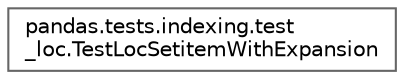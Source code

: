 digraph "Graphical Class Hierarchy"
{
 // LATEX_PDF_SIZE
  bgcolor="transparent";
  edge [fontname=Helvetica,fontsize=10,labelfontname=Helvetica,labelfontsize=10];
  node [fontname=Helvetica,fontsize=10,shape=box,height=0.2,width=0.4];
  rankdir="LR";
  Node0 [id="Node000000",label="pandas.tests.indexing.test\l_loc.TestLocSetitemWithExpansion",height=0.2,width=0.4,color="grey40", fillcolor="white", style="filled",URL="$dc/d59/classpandas_1_1tests_1_1indexing_1_1test__loc_1_1TestLocSetitemWithExpansion.html",tooltip=" "];
}
